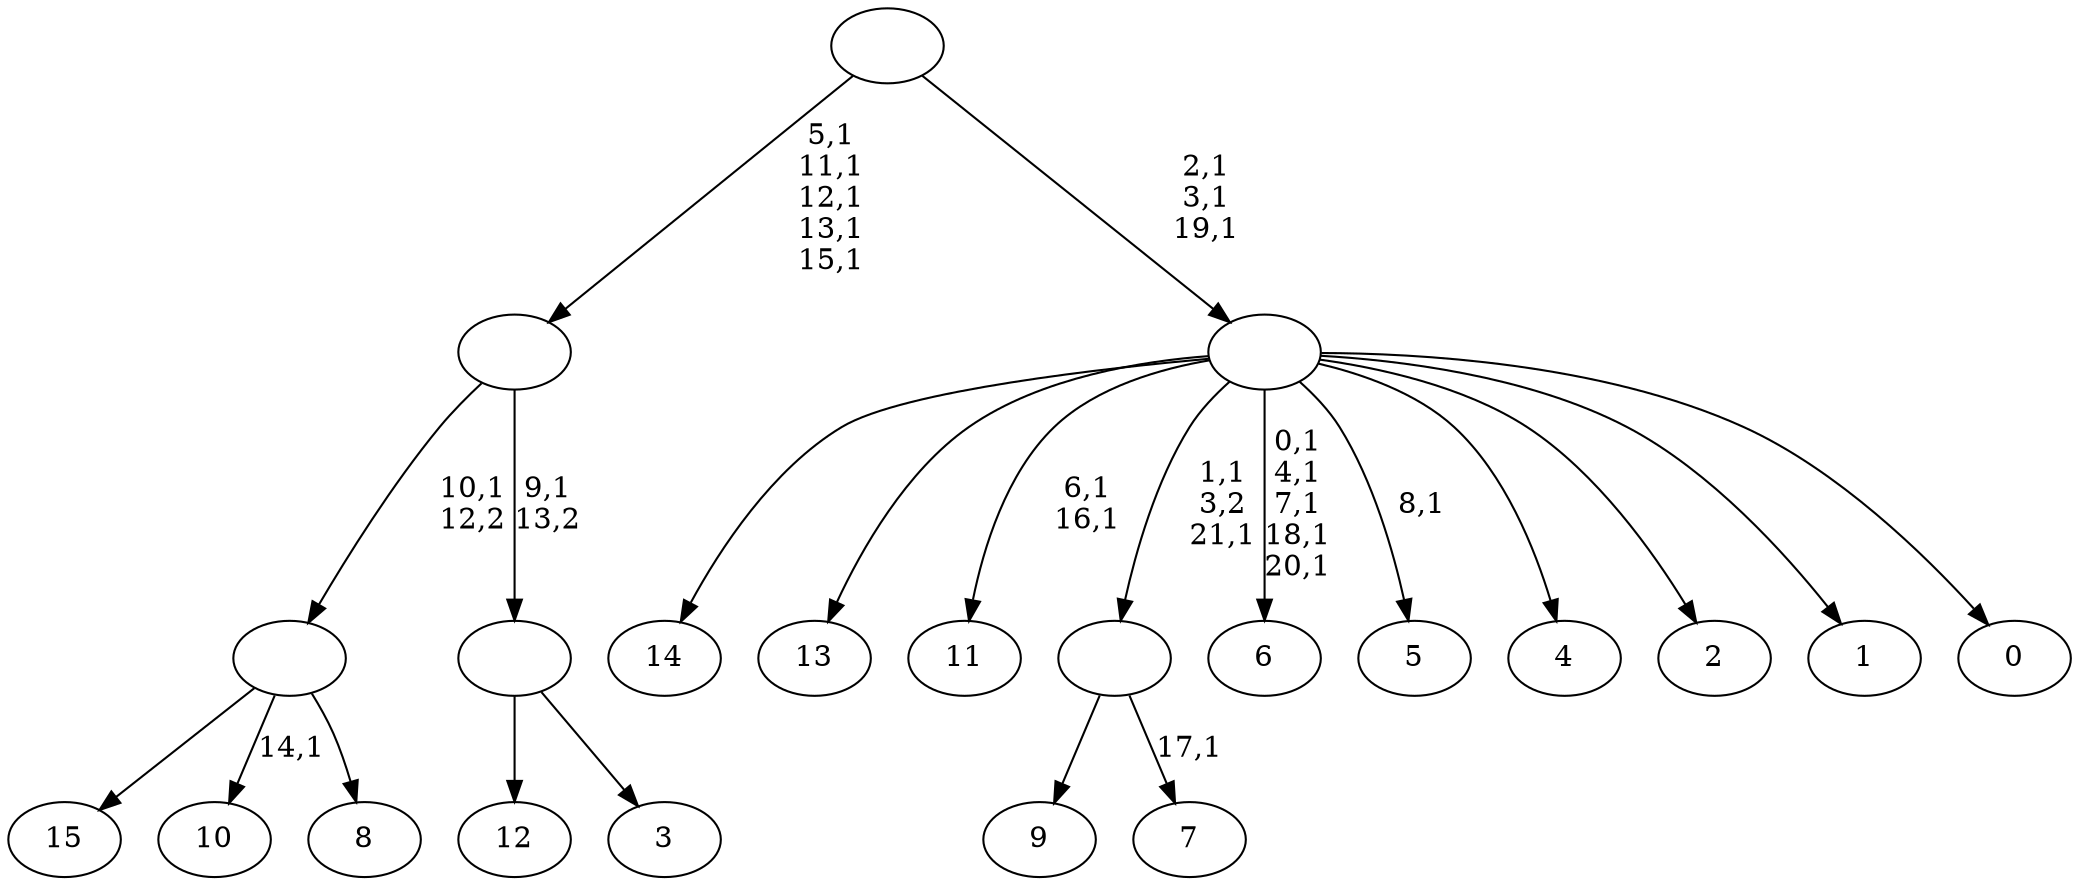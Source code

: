 digraph T {
	38 [label="15"]
	37 [label="14"]
	36 [label="13"]
	35 [label="12"]
	34 [label="11"]
	31 [label="10"]
	29 [label="9"]
	28 [label="8"]
	27 [label=""]
	26 [label="7"]
	24 [label=""]
	22 [label="6"]
	16 [label="5"]
	14 [label="4"]
	13 [label="3"]
	12 [label=""]
	11 [label=""]
	6 [label="2"]
	5 [label="1"]
	4 [label="0"]
	3 [label=""]
	0 [label=""]
	27 -> 31 [label="14,1"]
	27 -> 38 [label=""]
	27 -> 28 [label=""]
	24 -> 26 [label="17,1"]
	24 -> 29 [label=""]
	12 -> 35 [label=""]
	12 -> 13 [label=""]
	11 -> 27 [label="10,1\n12,2"]
	11 -> 12 [label="9,1\n13,2"]
	3 -> 16 [label="8,1"]
	3 -> 22 [label="0,1\n4,1\n7,1\n18,1\n20,1"]
	3 -> 24 [label="1,1\n3,2\n21,1"]
	3 -> 34 [label="6,1\n16,1"]
	3 -> 37 [label=""]
	3 -> 36 [label=""]
	3 -> 14 [label=""]
	3 -> 6 [label=""]
	3 -> 5 [label=""]
	3 -> 4 [label=""]
	0 -> 3 [label="2,1\n3,1\n19,1"]
	0 -> 11 [label="5,1\n11,1\n12,1\n13,1\n15,1"]
}
